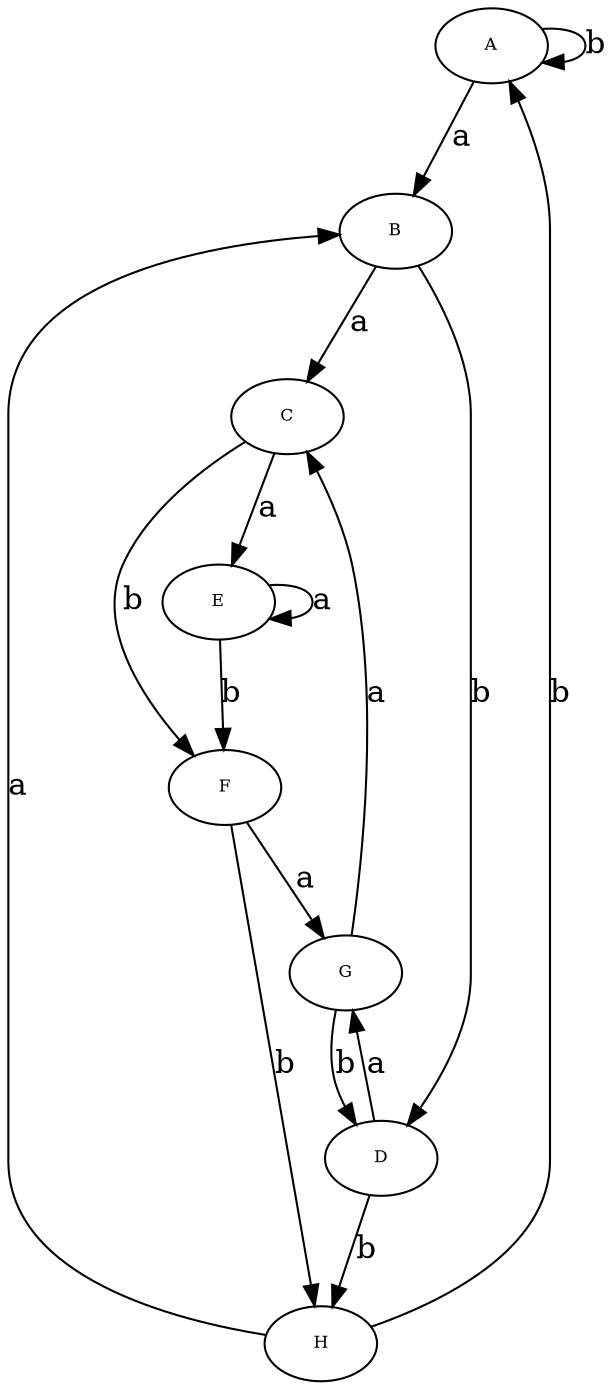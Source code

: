 digraph RGL__DirectedAdjacencyGraph {
    A [
        fontsize = 8,
        label = A
    ]

    B [
        fontsize = 8,
        label = B
    ]

    C [
        fontsize = 8,
        label = C
    ]

    D [
        fontsize = 8,
        label = D
    ]

    E [
        fontsize = 8,
        label = E
    ]

    F [
        fontsize = 8,
        label = F
    ]

    G [
        fontsize = 8,
        label = G
    ]

    H [
        fontsize = 8,
        label = H
    ]

    A -> B [
        fontsize = 15,
        label = a
    ]

    A -> A [
        fontsize = 15,
        label = b
    ]

    B -> C [
        fontsize = 15,
        label = a
    ]

    B -> D [
        fontsize = 15,
        label = b
    ]

    C -> E [
        fontsize = 15,
        label = a
    ]

    C -> F [
        fontsize = 15,
        label = b
    ]

    D -> G [
        fontsize = 15,
        label = a
    ]

    D -> H [
        fontsize = 15,
        label = b
    ]

    E -> E [
        fontsize = 15,
        label = a
    ]

    E -> F [
        fontsize = 15,
        label = b
    ]

    F -> G [
        fontsize = 15,
        label = a
    ]

    F -> H [
        fontsize = 15,
        label = b
    ]

    G -> C [
        fontsize = 15,
        label = a
    ]

    G -> D [
        fontsize = 15,
        label = b
    ]

    H -> B [
        fontsize = 15,
        label = a
    ]

    H -> A [
        fontsize = 15,
        label = b
    ]
}
